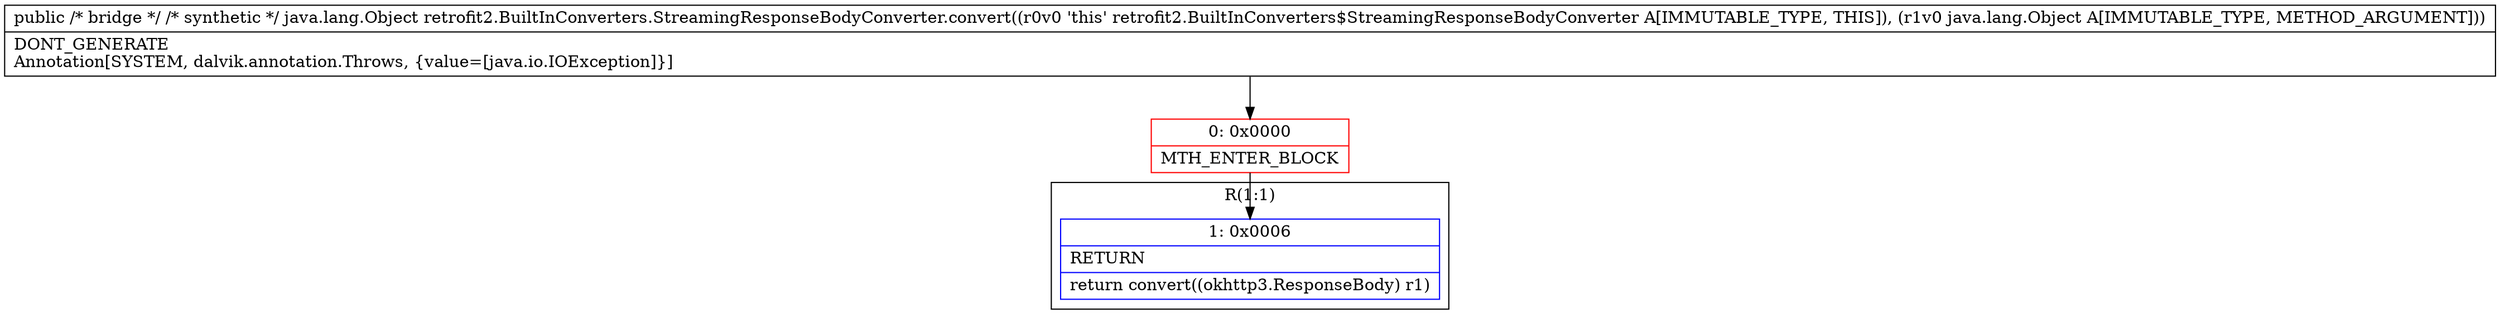 digraph "CFG forretrofit2.BuiltInConverters.StreamingResponseBodyConverter.convert(Ljava\/lang\/Object;)Ljava\/lang\/Object;" {
subgraph cluster_Region_787208946 {
label = "R(1:1)";
node [shape=record,color=blue];
Node_1 [shape=record,label="{1\:\ 0x0006|RETURN\l|return convert((okhttp3.ResponseBody) r1)\l}"];
}
Node_0 [shape=record,color=red,label="{0\:\ 0x0000|MTH_ENTER_BLOCK\l}"];
MethodNode[shape=record,label="{public \/* bridge *\/ \/* synthetic *\/ java.lang.Object retrofit2.BuiltInConverters.StreamingResponseBodyConverter.convert((r0v0 'this' retrofit2.BuiltInConverters$StreamingResponseBodyConverter A[IMMUTABLE_TYPE, THIS]), (r1v0 java.lang.Object A[IMMUTABLE_TYPE, METHOD_ARGUMENT]))  | DONT_GENERATE\lAnnotation[SYSTEM, dalvik.annotation.Throws, \{value=[java.io.IOException]\}]\l}"];
MethodNode -> Node_0;
Node_0 -> Node_1;
}

